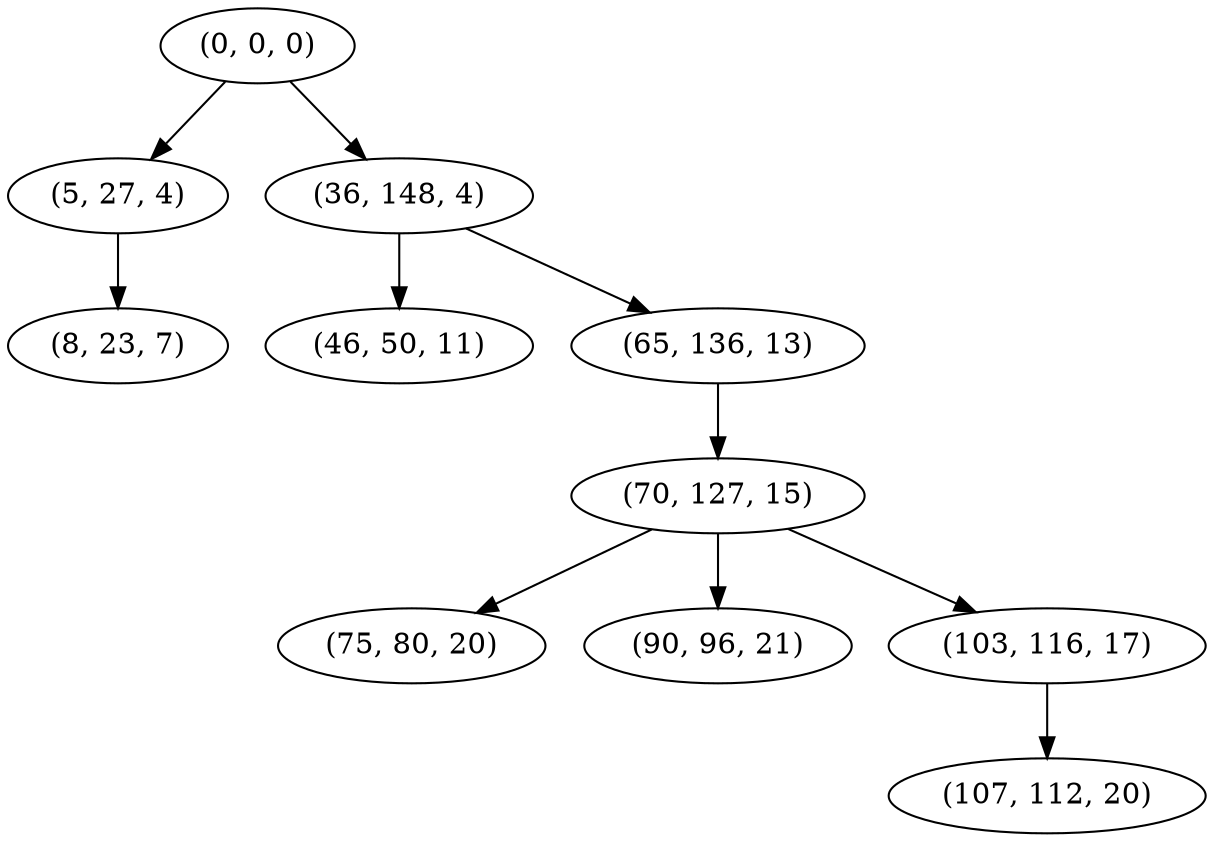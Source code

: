 digraph tree {
    "(0, 0, 0)";
    "(5, 27, 4)";
    "(8, 23, 7)";
    "(36, 148, 4)";
    "(46, 50, 11)";
    "(65, 136, 13)";
    "(70, 127, 15)";
    "(75, 80, 20)";
    "(90, 96, 21)";
    "(103, 116, 17)";
    "(107, 112, 20)";
    "(0, 0, 0)" -> "(5, 27, 4)";
    "(0, 0, 0)" -> "(36, 148, 4)";
    "(5, 27, 4)" -> "(8, 23, 7)";
    "(36, 148, 4)" -> "(46, 50, 11)";
    "(36, 148, 4)" -> "(65, 136, 13)";
    "(65, 136, 13)" -> "(70, 127, 15)";
    "(70, 127, 15)" -> "(75, 80, 20)";
    "(70, 127, 15)" -> "(90, 96, 21)";
    "(70, 127, 15)" -> "(103, 116, 17)";
    "(103, 116, 17)" -> "(107, 112, 20)";
}
